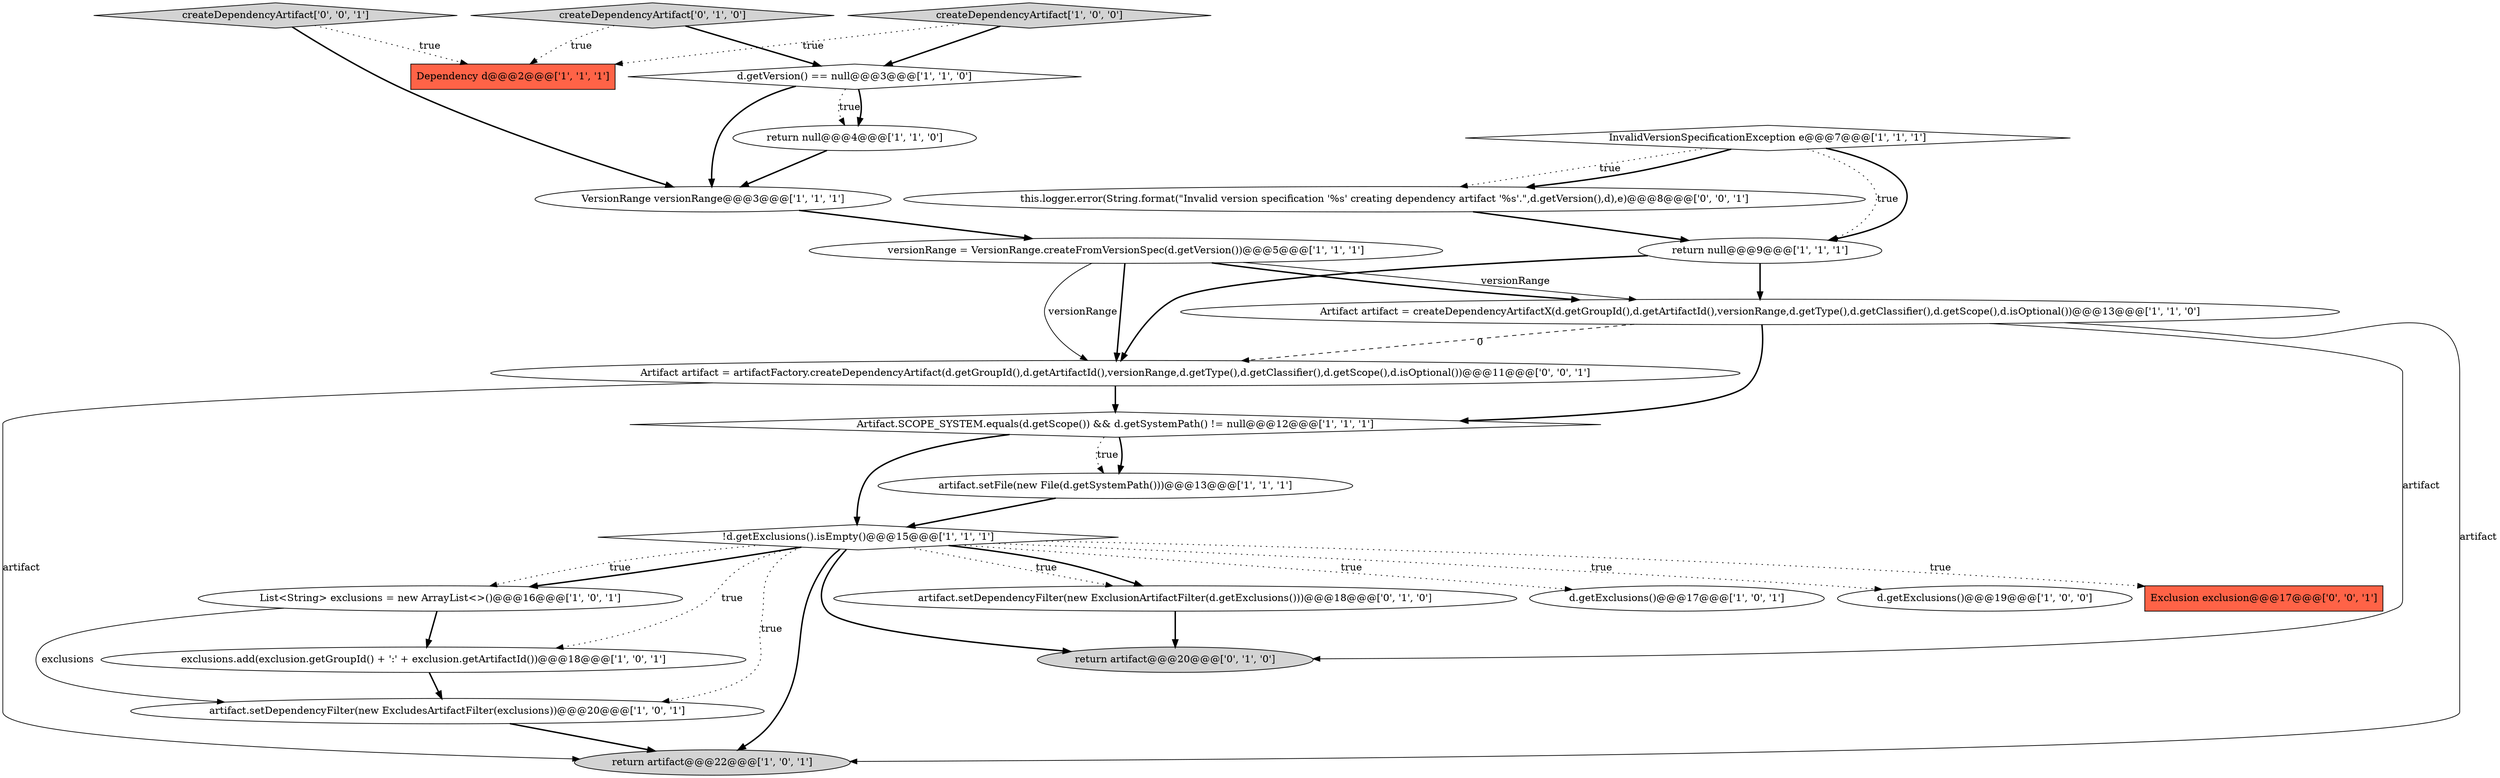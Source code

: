 digraph {
19 [style = filled, label = "return artifact@@@20@@@['0', '1', '0']", fillcolor = lightgray, shape = ellipse image = "AAA0AAABBB2BBB"];
8 [style = filled, label = "VersionRange versionRange@@@3@@@['1', '1', '1']", fillcolor = white, shape = ellipse image = "AAA0AAABBB1BBB"];
12 [style = filled, label = "artifact.setDependencyFilter(new ExcludesArtifactFilter(exclusions))@@@20@@@['1', '0', '1']", fillcolor = white, shape = ellipse image = "AAA0AAABBB1BBB"];
23 [style = filled, label = "this.logger.error(String.format(\"Invalid version specification '%s' creating dependency artifact '%s'.\",d.getVersion(),d),e)@@@8@@@['0', '0', '1']", fillcolor = white, shape = ellipse image = "AAA0AAABBB3BBB"];
0 [style = filled, label = "Dependency d@@@2@@@['1', '1', '1']", fillcolor = tomato, shape = box image = "AAA0AAABBB1BBB"];
1 [style = filled, label = "d.getVersion() == null@@@3@@@['1', '1', '0']", fillcolor = white, shape = diamond image = "AAA0AAABBB1BBB"];
3 [style = filled, label = "InvalidVersionSpecificationException e@@@7@@@['1', '1', '1']", fillcolor = white, shape = diamond image = "AAA0AAABBB1BBB"];
16 [style = filled, label = "d.getExclusions()@@@17@@@['1', '0', '1']", fillcolor = white, shape = ellipse image = "AAA0AAABBB1BBB"];
5 [style = filled, label = "return artifact@@@22@@@['1', '0', '1']", fillcolor = lightgray, shape = ellipse image = "AAA0AAABBB1BBB"];
7 [style = filled, label = "createDependencyArtifact['1', '0', '0']", fillcolor = lightgray, shape = diamond image = "AAA0AAABBB1BBB"];
10 [style = filled, label = "exclusions.add(exclusion.getGroupId() + ':' + exclusion.getArtifactId())@@@18@@@['1', '0', '1']", fillcolor = white, shape = ellipse image = "AAA0AAABBB1BBB"];
2 [style = filled, label = "!d.getExclusions().isEmpty()@@@15@@@['1', '1', '1']", fillcolor = white, shape = diamond image = "AAA0AAABBB1BBB"];
17 [style = filled, label = "Artifact.SCOPE_SYSTEM.equals(d.getScope()) && d.getSystemPath() != null@@@12@@@['1', '1', '1']", fillcolor = white, shape = diamond image = "AAA0AAABBB1BBB"];
20 [style = filled, label = "artifact.setDependencyFilter(new ExclusionArtifactFilter(d.getExclusions()))@@@18@@@['0', '1', '0']", fillcolor = white, shape = ellipse image = "AAA0AAABBB2BBB"];
21 [style = filled, label = "Artifact artifact = artifactFactory.createDependencyArtifact(d.getGroupId(),d.getArtifactId(),versionRange,d.getType(),d.getClassifier(),d.getScope(),d.isOptional())@@@11@@@['0', '0', '1']", fillcolor = white, shape = ellipse image = "AAA0AAABBB3BBB"];
9 [style = filled, label = "Artifact artifact = createDependencyArtifactX(d.getGroupId(),d.getArtifactId(),versionRange,d.getType(),d.getClassifier(),d.getScope(),d.isOptional())@@@13@@@['1', '1', '0']", fillcolor = white, shape = ellipse image = "AAA0AAABBB1BBB"];
4 [style = filled, label = "List<String> exclusions = new ArrayList<>()@@@16@@@['1', '0', '1']", fillcolor = white, shape = ellipse image = "AAA0AAABBB1BBB"];
18 [style = filled, label = "createDependencyArtifact['0', '1', '0']", fillcolor = lightgray, shape = diamond image = "AAA0AAABBB2BBB"];
13 [style = filled, label = "d.getExclusions()@@@19@@@['1', '0', '0']", fillcolor = white, shape = ellipse image = "AAA0AAABBB1BBB"];
6 [style = filled, label = "return null@@@4@@@['1', '1', '0']", fillcolor = white, shape = ellipse image = "AAA0AAABBB1BBB"];
14 [style = filled, label = "versionRange = VersionRange.createFromVersionSpec(d.getVersion())@@@5@@@['1', '1', '1']", fillcolor = white, shape = ellipse image = "AAA0AAABBB1BBB"];
22 [style = filled, label = "createDependencyArtifact['0', '0', '1']", fillcolor = lightgray, shape = diamond image = "AAA0AAABBB3BBB"];
15 [style = filled, label = "return null@@@9@@@['1', '1', '1']", fillcolor = white, shape = ellipse image = "AAA0AAABBB1BBB"];
11 [style = filled, label = "artifact.setFile(new File(d.getSystemPath()))@@@13@@@['1', '1', '1']", fillcolor = white, shape = ellipse image = "AAA0AAABBB1BBB"];
24 [style = filled, label = "Exclusion exclusion@@@17@@@['0', '0', '1']", fillcolor = tomato, shape = box image = "AAA0AAABBB3BBB"];
2->24 [style = dotted, label="true"];
8->14 [style = bold, label=""];
3->15 [style = dotted, label="true"];
2->4 [style = dotted, label="true"];
2->4 [style = bold, label=""];
15->9 [style = bold, label=""];
23->15 [style = bold, label=""];
22->8 [style = bold, label=""];
9->21 [style = dashed, label="0"];
14->21 [style = bold, label=""];
2->5 [style = bold, label=""];
3->23 [style = dotted, label="true"];
1->8 [style = bold, label=""];
2->20 [style = dotted, label="true"];
21->17 [style = bold, label=""];
14->9 [style = bold, label=""];
15->21 [style = bold, label=""];
14->9 [style = solid, label="versionRange"];
1->6 [style = dotted, label="true"];
1->6 [style = bold, label=""];
6->8 [style = bold, label=""];
11->2 [style = bold, label=""];
2->10 [style = dotted, label="true"];
2->16 [style = dotted, label="true"];
20->19 [style = bold, label=""];
10->12 [style = bold, label=""];
3->23 [style = bold, label=""];
12->5 [style = bold, label=""];
2->19 [style = bold, label=""];
4->12 [style = solid, label="exclusions"];
22->0 [style = dotted, label="true"];
21->5 [style = solid, label="artifact"];
14->21 [style = solid, label="versionRange"];
9->17 [style = bold, label=""];
2->13 [style = dotted, label="true"];
18->0 [style = dotted, label="true"];
2->20 [style = bold, label=""];
9->19 [style = solid, label="artifact"];
2->12 [style = dotted, label="true"];
3->15 [style = bold, label=""];
17->11 [style = bold, label=""];
4->10 [style = bold, label=""];
17->11 [style = dotted, label="true"];
7->0 [style = dotted, label="true"];
18->1 [style = bold, label=""];
7->1 [style = bold, label=""];
9->5 [style = solid, label="artifact"];
17->2 [style = bold, label=""];
}
